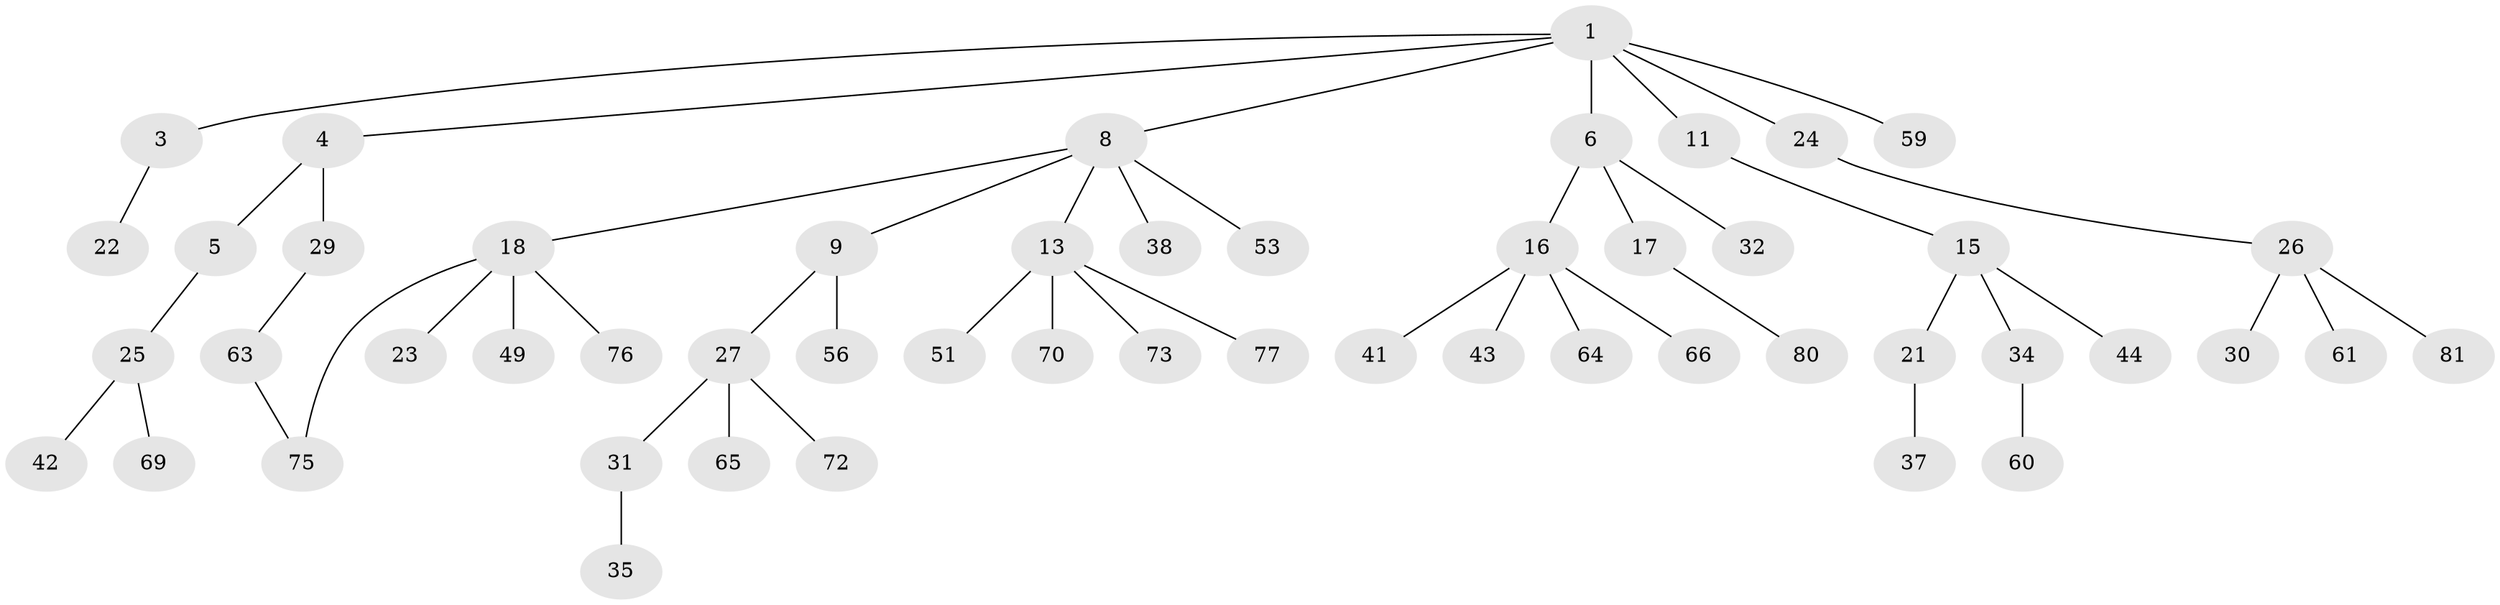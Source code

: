 // Generated by graph-tools (version 1.1) at 2025/23/03/03/25 07:23:35]
// undirected, 52 vertices, 52 edges
graph export_dot {
graph [start="1"]
  node [color=gray90,style=filled];
  1 [super="+2"];
  3 [super="+14"];
  4 [super="+50"];
  5 [super="+7"];
  6 [super="+10"];
  8 [super="+40"];
  9 [super="+48"];
  11 [super="+12"];
  13 [super="+36"];
  15 [super="+20"];
  16 [super="+19"];
  17 [super="+33"];
  18 [super="+46"];
  21;
  22 [super="+39"];
  23;
  24 [super="+71"];
  25 [super="+28"];
  26 [super="+58"];
  27 [super="+52"];
  29 [super="+74"];
  30 [super="+55"];
  31 [super="+62"];
  32 [super="+47"];
  34 [super="+68"];
  35;
  37 [super="+45"];
  38;
  41;
  42 [super="+54"];
  43;
  44;
  49 [super="+67"];
  51 [super="+57"];
  53;
  56;
  59 [super="+79"];
  60;
  61;
  63;
  64;
  65;
  66;
  69;
  70;
  72;
  73;
  75 [super="+78"];
  76;
  77;
  80;
  81;
  1 -- 3;
  1 -- 4;
  1 -- 11;
  1 -- 59;
  1 -- 8;
  1 -- 24;
  1 -- 6;
  3 -- 22;
  4 -- 5;
  4 -- 29;
  5 -- 25;
  6 -- 16;
  6 -- 17;
  6 -- 32;
  8 -- 9;
  8 -- 13;
  8 -- 18;
  8 -- 38;
  8 -- 53;
  9 -- 27;
  9 -- 56;
  11 -- 15;
  13 -- 51;
  13 -- 70;
  13 -- 77;
  13 -- 73;
  15 -- 34;
  15 -- 44;
  15 -- 21;
  16 -- 43;
  16 -- 66;
  16 -- 41;
  16 -- 64;
  17 -- 80;
  18 -- 23;
  18 -- 49;
  18 -- 75;
  18 -- 76;
  21 -- 37;
  24 -- 26;
  25 -- 42;
  25 -- 69;
  26 -- 30;
  26 -- 61;
  26 -- 81;
  27 -- 31;
  27 -- 65;
  27 -- 72;
  29 -- 63;
  31 -- 35;
  34 -- 60;
  63 -- 75;
}
